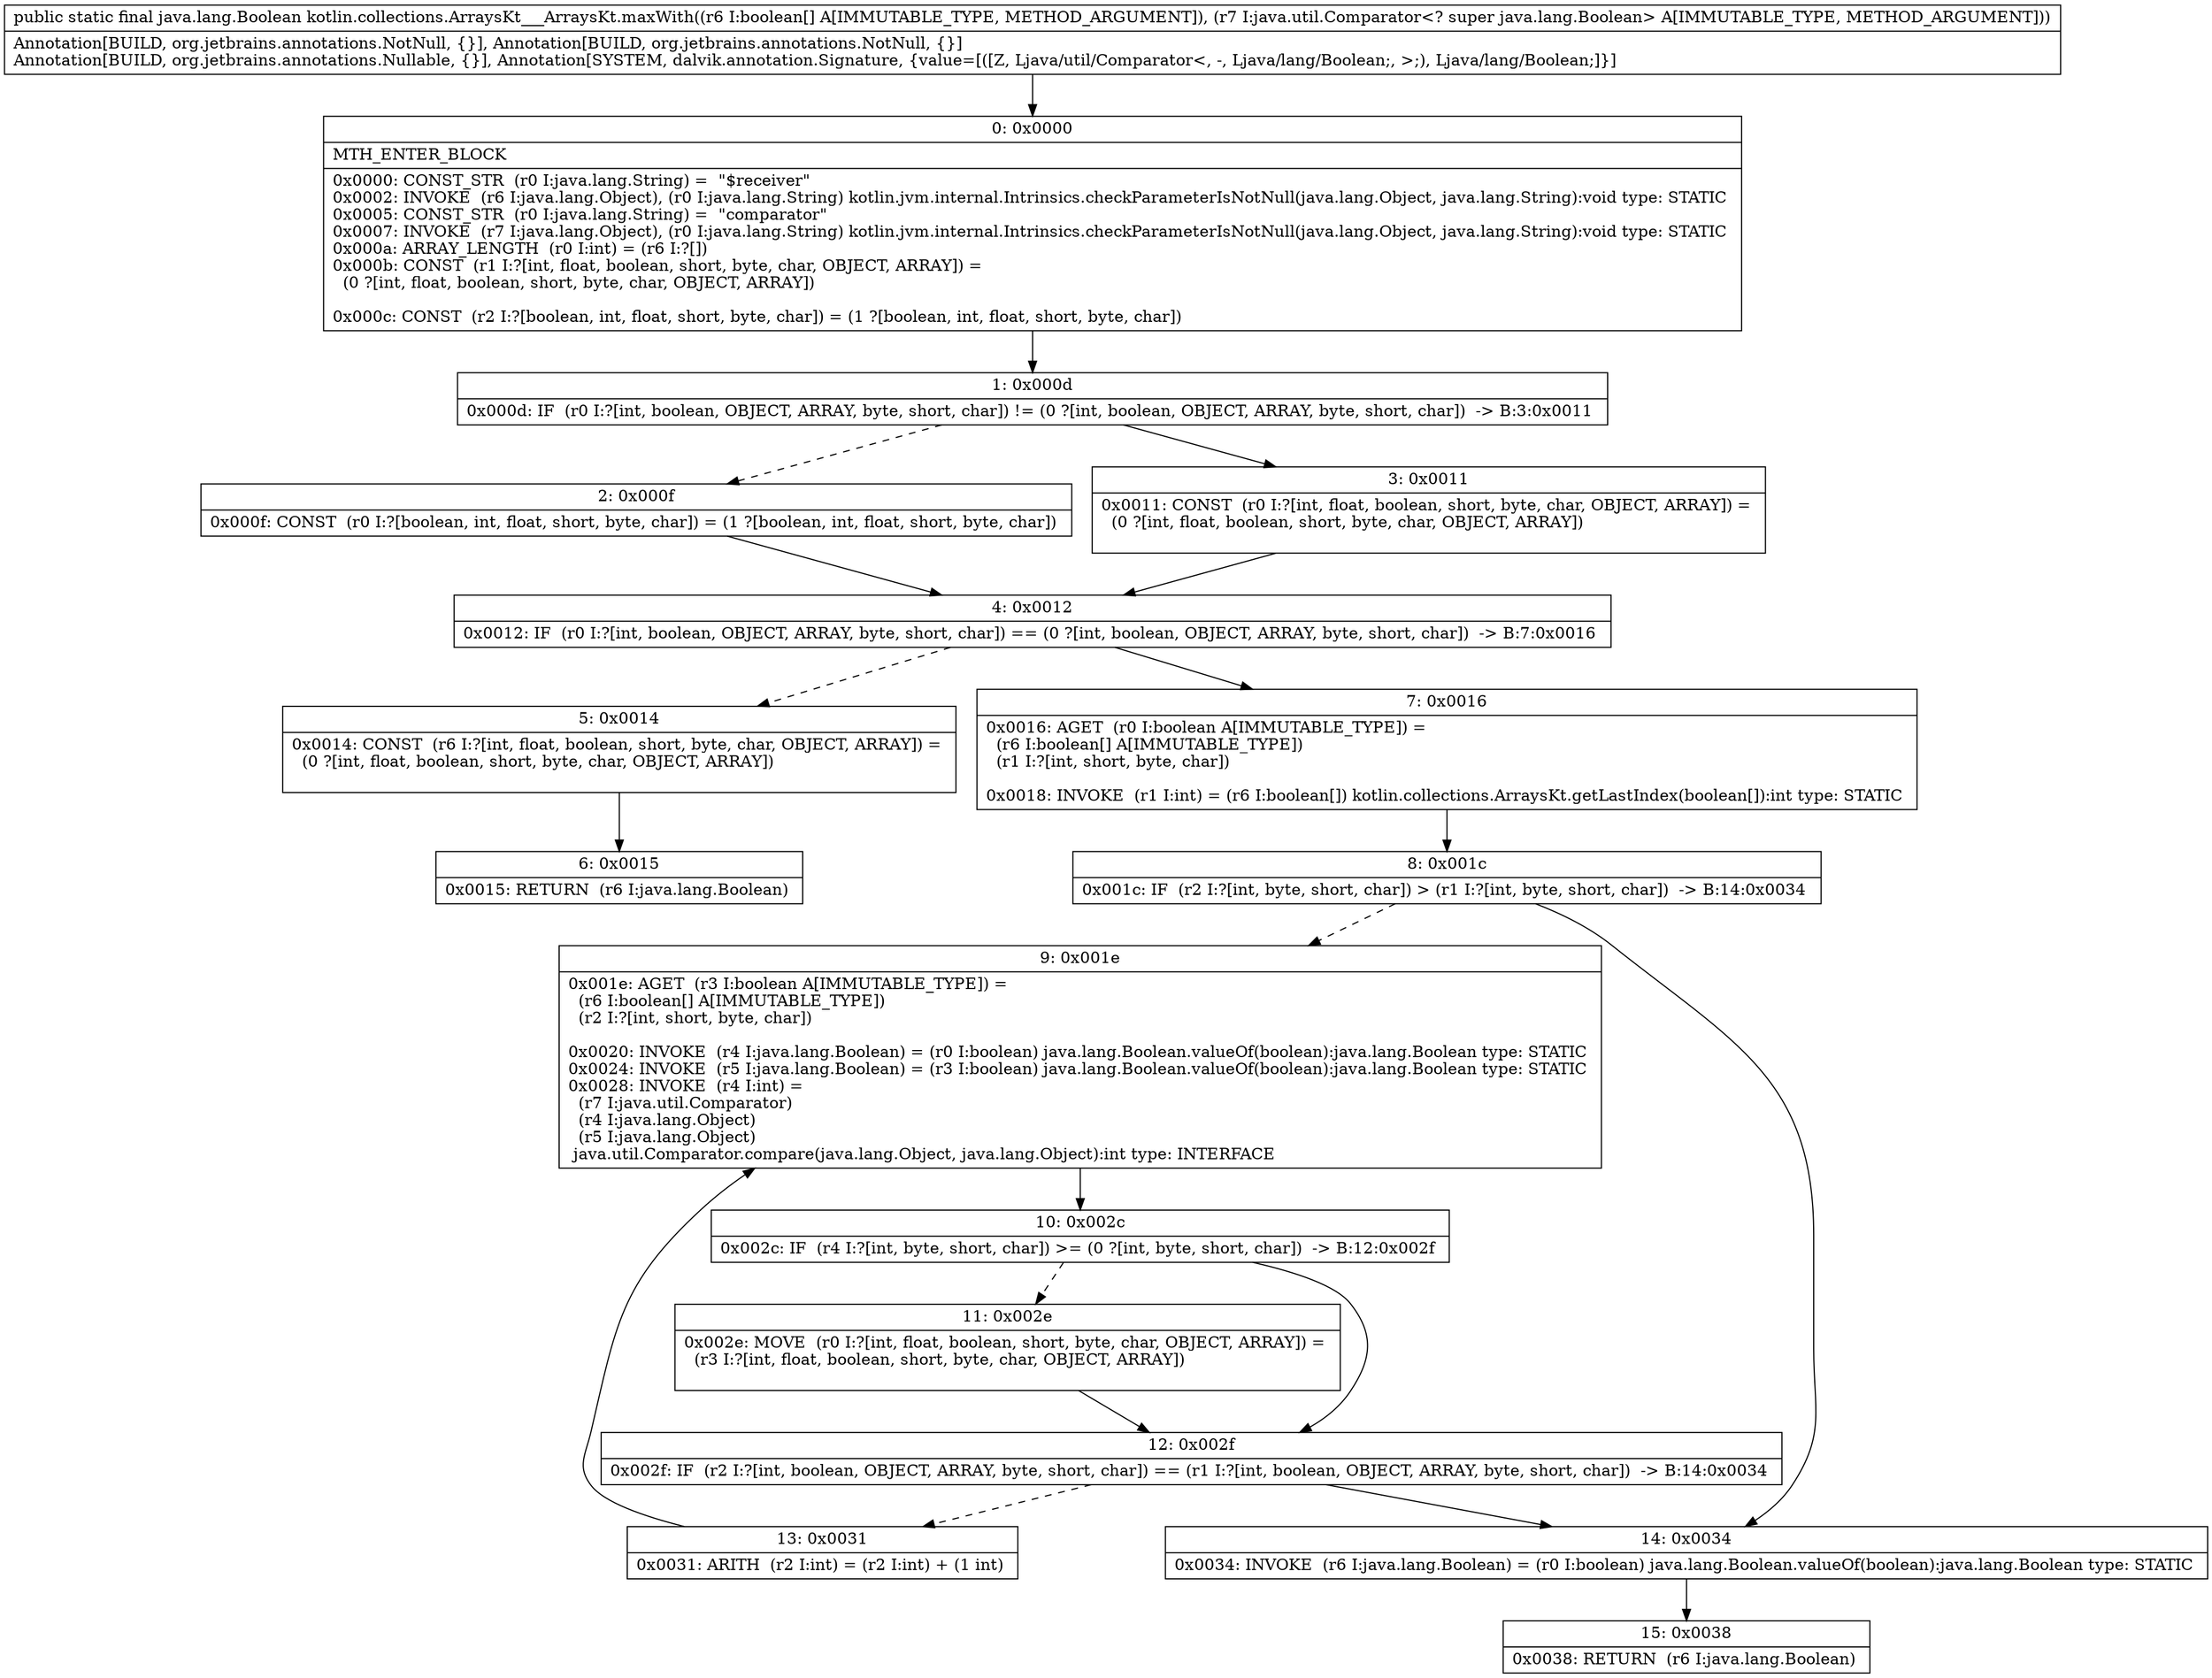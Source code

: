 digraph "CFG forkotlin.collections.ArraysKt___ArraysKt.maxWith([ZLjava\/util\/Comparator;)Ljava\/lang\/Boolean;" {
Node_0 [shape=record,label="{0\:\ 0x0000|MTH_ENTER_BLOCK\l|0x0000: CONST_STR  (r0 I:java.lang.String) =  \"$receiver\" \l0x0002: INVOKE  (r6 I:java.lang.Object), (r0 I:java.lang.String) kotlin.jvm.internal.Intrinsics.checkParameterIsNotNull(java.lang.Object, java.lang.String):void type: STATIC \l0x0005: CONST_STR  (r0 I:java.lang.String) =  \"comparator\" \l0x0007: INVOKE  (r7 I:java.lang.Object), (r0 I:java.lang.String) kotlin.jvm.internal.Intrinsics.checkParameterIsNotNull(java.lang.Object, java.lang.String):void type: STATIC \l0x000a: ARRAY_LENGTH  (r0 I:int) = (r6 I:?[]) \l0x000b: CONST  (r1 I:?[int, float, boolean, short, byte, char, OBJECT, ARRAY]) = \l  (0 ?[int, float, boolean, short, byte, char, OBJECT, ARRAY])\l \l0x000c: CONST  (r2 I:?[boolean, int, float, short, byte, char]) = (1 ?[boolean, int, float, short, byte, char]) \l}"];
Node_1 [shape=record,label="{1\:\ 0x000d|0x000d: IF  (r0 I:?[int, boolean, OBJECT, ARRAY, byte, short, char]) != (0 ?[int, boolean, OBJECT, ARRAY, byte, short, char])  \-\> B:3:0x0011 \l}"];
Node_2 [shape=record,label="{2\:\ 0x000f|0x000f: CONST  (r0 I:?[boolean, int, float, short, byte, char]) = (1 ?[boolean, int, float, short, byte, char]) \l}"];
Node_3 [shape=record,label="{3\:\ 0x0011|0x0011: CONST  (r0 I:?[int, float, boolean, short, byte, char, OBJECT, ARRAY]) = \l  (0 ?[int, float, boolean, short, byte, char, OBJECT, ARRAY])\l \l}"];
Node_4 [shape=record,label="{4\:\ 0x0012|0x0012: IF  (r0 I:?[int, boolean, OBJECT, ARRAY, byte, short, char]) == (0 ?[int, boolean, OBJECT, ARRAY, byte, short, char])  \-\> B:7:0x0016 \l}"];
Node_5 [shape=record,label="{5\:\ 0x0014|0x0014: CONST  (r6 I:?[int, float, boolean, short, byte, char, OBJECT, ARRAY]) = \l  (0 ?[int, float, boolean, short, byte, char, OBJECT, ARRAY])\l \l}"];
Node_6 [shape=record,label="{6\:\ 0x0015|0x0015: RETURN  (r6 I:java.lang.Boolean) \l}"];
Node_7 [shape=record,label="{7\:\ 0x0016|0x0016: AGET  (r0 I:boolean A[IMMUTABLE_TYPE]) = \l  (r6 I:boolean[] A[IMMUTABLE_TYPE])\l  (r1 I:?[int, short, byte, char])\l \l0x0018: INVOKE  (r1 I:int) = (r6 I:boolean[]) kotlin.collections.ArraysKt.getLastIndex(boolean[]):int type: STATIC \l}"];
Node_8 [shape=record,label="{8\:\ 0x001c|0x001c: IF  (r2 I:?[int, byte, short, char]) \> (r1 I:?[int, byte, short, char])  \-\> B:14:0x0034 \l}"];
Node_9 [shape=record,label="{9\:\ 0x001e|0x001e: AGET  (r3 I:boolean A[IMMUTABLE_TYPE]) = \l  (r6 I:boolean[] A[IMMUTABLE_TYPE])\l  (r2 I:?[int, short, byte, char])\l \l0x0020: INVOKE  (r4 I:java.lang.Boolean) = (r0 I:boolean) java.lang.Boolean.valueOf(boolean):java.lang.Boolean type: STATIC \l0x0024: INVOKE  (r5 I:java.lang.Boolean) = (r3 I:boolean) java.lang.Boolean.valueOf(boolean):java.lang.Boolean type: STATIC \l0x0028: INVOKE  (r4 I:int) = \l  (r7 I:java.util.Comparator)\l  (r4 I:java.lang.Object)\l  (r5 I:java.lang.Object)\l java.util.Comparator.compare(java.lang.Object, java.lang.Object):int type: INTERFACE \l}"];
Node_10 [shape=record,label="{10\:\ 0x002c|0x002c: IF  (r4 I:?[int, byte, short, char]) \>= (0 ?[int, byte, short, char])  \-\> B:12:0x002f \l}"];
Node_11 [shape=record,label="{11\:\ 0x002e|0x002e: MOVE  (r0 I:?[int, float, boolean, short, byte, char, OBJECT, ARRAY]) = \l  (r3 I:?[int, float, boolean, short, byte, char, OBJECT, ARRAY])\l \l}"];
Node_12 [shape=record,label="{12\:\ 0x002f|0x002f: IF  (r2 I:?[int, boolean, OBJECT, ARRAY, byte, short, char]) == (r1 I:?[int, boolean, OBJECT, ARRAY, byte, short, char])  \-\> B:14:0x0034 \l}"];
Node_13 [shape=record,label="{13\:\ 0x0031|0x0031: ARITH  (r2 I:int) = (r2 I:int) + (1 int) \l}"];
Node_14 [shape=record,label="{14\:\ 0x0034|0x0034: INVOKE  (r6 I:java.lang.Boolean) = (r0 I:boolean) java.lang.Boolean.valueOf(boolean):java.lang.Boolean type: STATIC \l}"];
Node_15 [shape=record,label="{15\:\ 0x0038|0x0038: RETURN  (r6 I:java.lang.Boolean) \l}"];
MethodNode[shape=record,label="{public static final java.lang.Boolean kotlin.collections.ArraysKt___ArraysKt.maxWith((r6 I:boolean[] A[IMMUTABLE_TYPE, METHOD_ARGUMENT]), (r7 I:java.util.Comparator\<? super java.lang.Boolean\> A[IMMUTABLE_TYPE, METHOD_ARGUMENT]))  | Annotation[BUILD, org.jetbrains.annotations.NotNull, \{\}], Annotation[BUILD, org.jetbrains.annotations.NotNull, \{\}]\lAnnotation[BUILD, org.jetbrains.annotations.Nullable, \{\}], Annotation[SYSTEM, dalvik.annotation.Signature, \{value=[([Z, Ljava\/util\/Comparator\<, \-, Ljava\/lang\/Boolean;, \>;), Ljava\/lang\/Boolean;]\}]\l}"];
MethodNode -> Node_0;
Node_0 -> Node_1;
Node_1 -> Node_2[style=dashed];
Node_1 -> Node_3;
Node_2 -> Node_4;
Node_3 -> Node_4;
Node_4 -> Node_5[style=dashed];
Node_4 -> Node_7;
Node_5 -> Node_6;
Node_7 -> Node_8;
Node_8 -> Node_9[style=dashed];
Node_8 -> Node_14;
Node_9 -> Node_10;
Node_10 -> Node_11[style=dashed];
Node_10 -> Node_12;
Node_11 -> Node_12;
Node_12 -> Node_13[style=dashed];
Node_12 -> Node_14;
Node_13 -> Node_9;
Node_14 -> Node_15;
}

